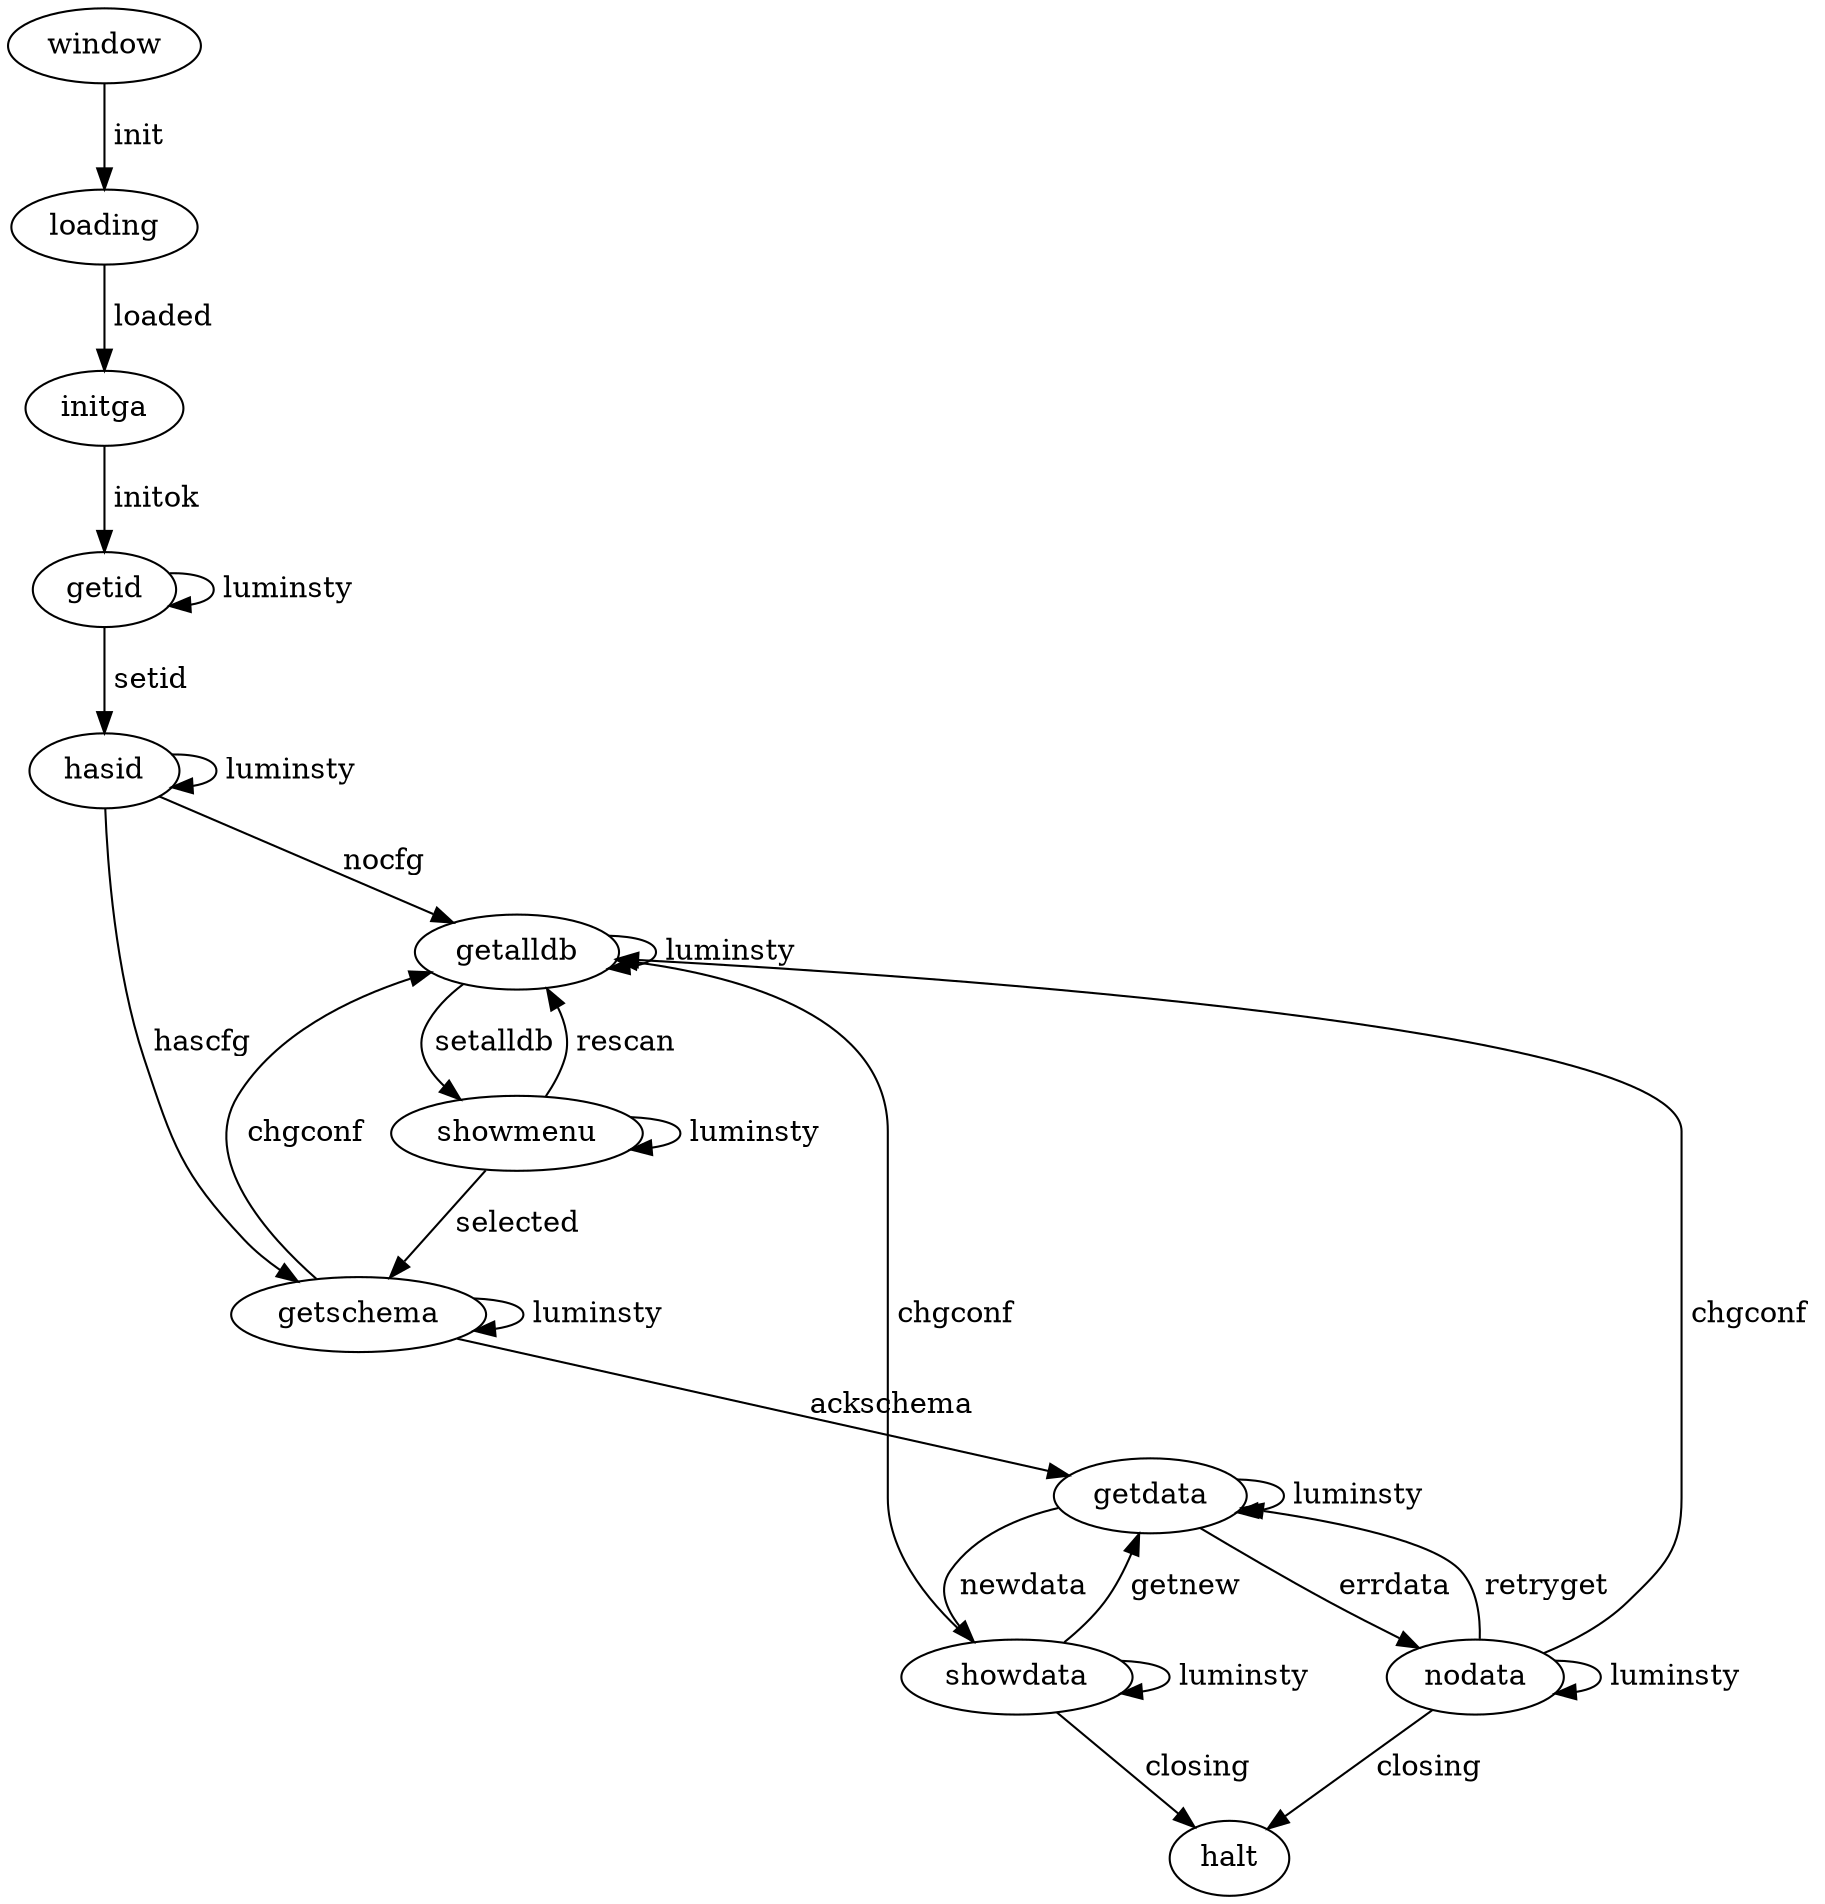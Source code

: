 digraph "fsm" {
  "window";
  "loading";
  "initga";
  "getid";
  "hasid";
  "getalldb";
  "getschema";
  "showmenu";
  "getdata";
  "showdata";
  "nodata";
  "halt";
  "window" -> "loading" [ label=" init " ];
  "loading" -> "initga" [ label=" loaded " ];
  "initga" -> "getid" [ label=" initok " ];
  "getid" -> "hasid" [ label=" setid " ];
  "hasid" -> "getalldb" [ label=" nocfg " ];
  "hasid" -> "getschema" [ label=" hascfg " ];
  "getalldb" -> "showmenu" [ label=" setalldb " ];
  "showmenu" -> "getalldb" [ label=" rescan " ];
  "showmenu" -> "getschema" [ label=" selected " ];
  "getschema" -> "getdata" [ label=" ackschema " ];
  "showdata" -> "getdata" [ label=" getnew " ];
  "getdata" -> "showdata" [ label=" newdata " ];
  "getdata" -> "nodata" [ label=" errdata " ];
  "nodata" -> "getdata" [ label=" retryget " ];
  "getschema" -> "getalldb" [ label=" chgconf " ];
  "showdata" -> "getalldb" [ label=" chgconf " ];
  "nodata" -> "getalldb" [ label=" chgconf " ];
  "getid" -> "getid" [ label=" luminsty " ];
  "hasid" -> "hasid" [ label=" luminsty " ];
  "getschema" -> "getschema" [ label=" luminsty " ];
  "getalldb" -> "getalldb" [ label=" luminsty " ];
  "getdata" -> "getdata" [ label=" luminsty " ];
  "nodata" -> "nodata" [ label=" luminsty " ];
  "showmenu" -> "showmenu" [ label=" luminsty " ];
  "showdata" -> "showdata" [ label=" luminsty " ];
  "nodata" -> "halt" [ label=" closing " ];
  "showdata" -> "halt" [ label=" closing " ];
}
